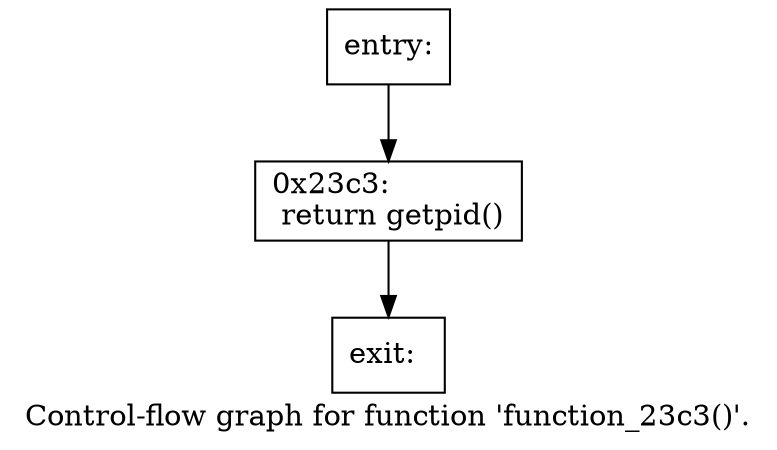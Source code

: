 digraph "Control-flow graph for function 'function_23c3()'." {
  label="Control-flow graph for function 'function_23c3()'.";
  node [shape=record];

  Node077105E0 [label="{entry:\l}"];
  Node077105E0 -> Node07710A60;
  Node07710A60 [label="{0x23c3:\l  return getpid()\l}"];
  Node07710A60 -> Node0770FF20;
  Node0770FF20 [label="{exit:\l}"];

}
